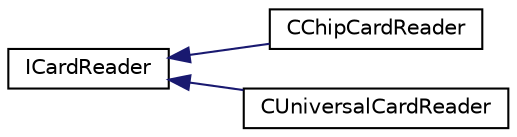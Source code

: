 digraph "Graphical Class Hierarchy"
{
  edge [fontname="Helvetica",fontsize="10",labelfontname="Helvetica",labelfontsize="10"];
  node [fontname="Helvetica",fontsize="10",shape=record];
  rankdir="LR";
  Node1 [label="ICardReader",height=0.2,width=0.4,color="black", fillcolor="white", style="filled",URL="$classICardReader.html",tooltip="A third party card reader interface. "];
  Node1 -> Node2 [dir="back",color="midnightblue",fontsize="10",style="solid",fontname="Helvetica"];
  Node2 [label="CChipCardReader",height=0.2,width=0.4,color="black", fillcolor="white", style="filled",URL="$classCChipCardReader.html",tooltip="Third party chip card reader. "];
  Node1 -> Node3 [dir="back",color="midnightblue",fontsize="10",style="solid",fontname="Helvetica"];
  Node3 [label="CUniversalCardReader",height=0.2,width=0.4,color="black", fillcolor="white", style="filled",URL="$classCUniversalCardReader.html",tooltip="Universal Card Reader (decorates card reader) "];
}
